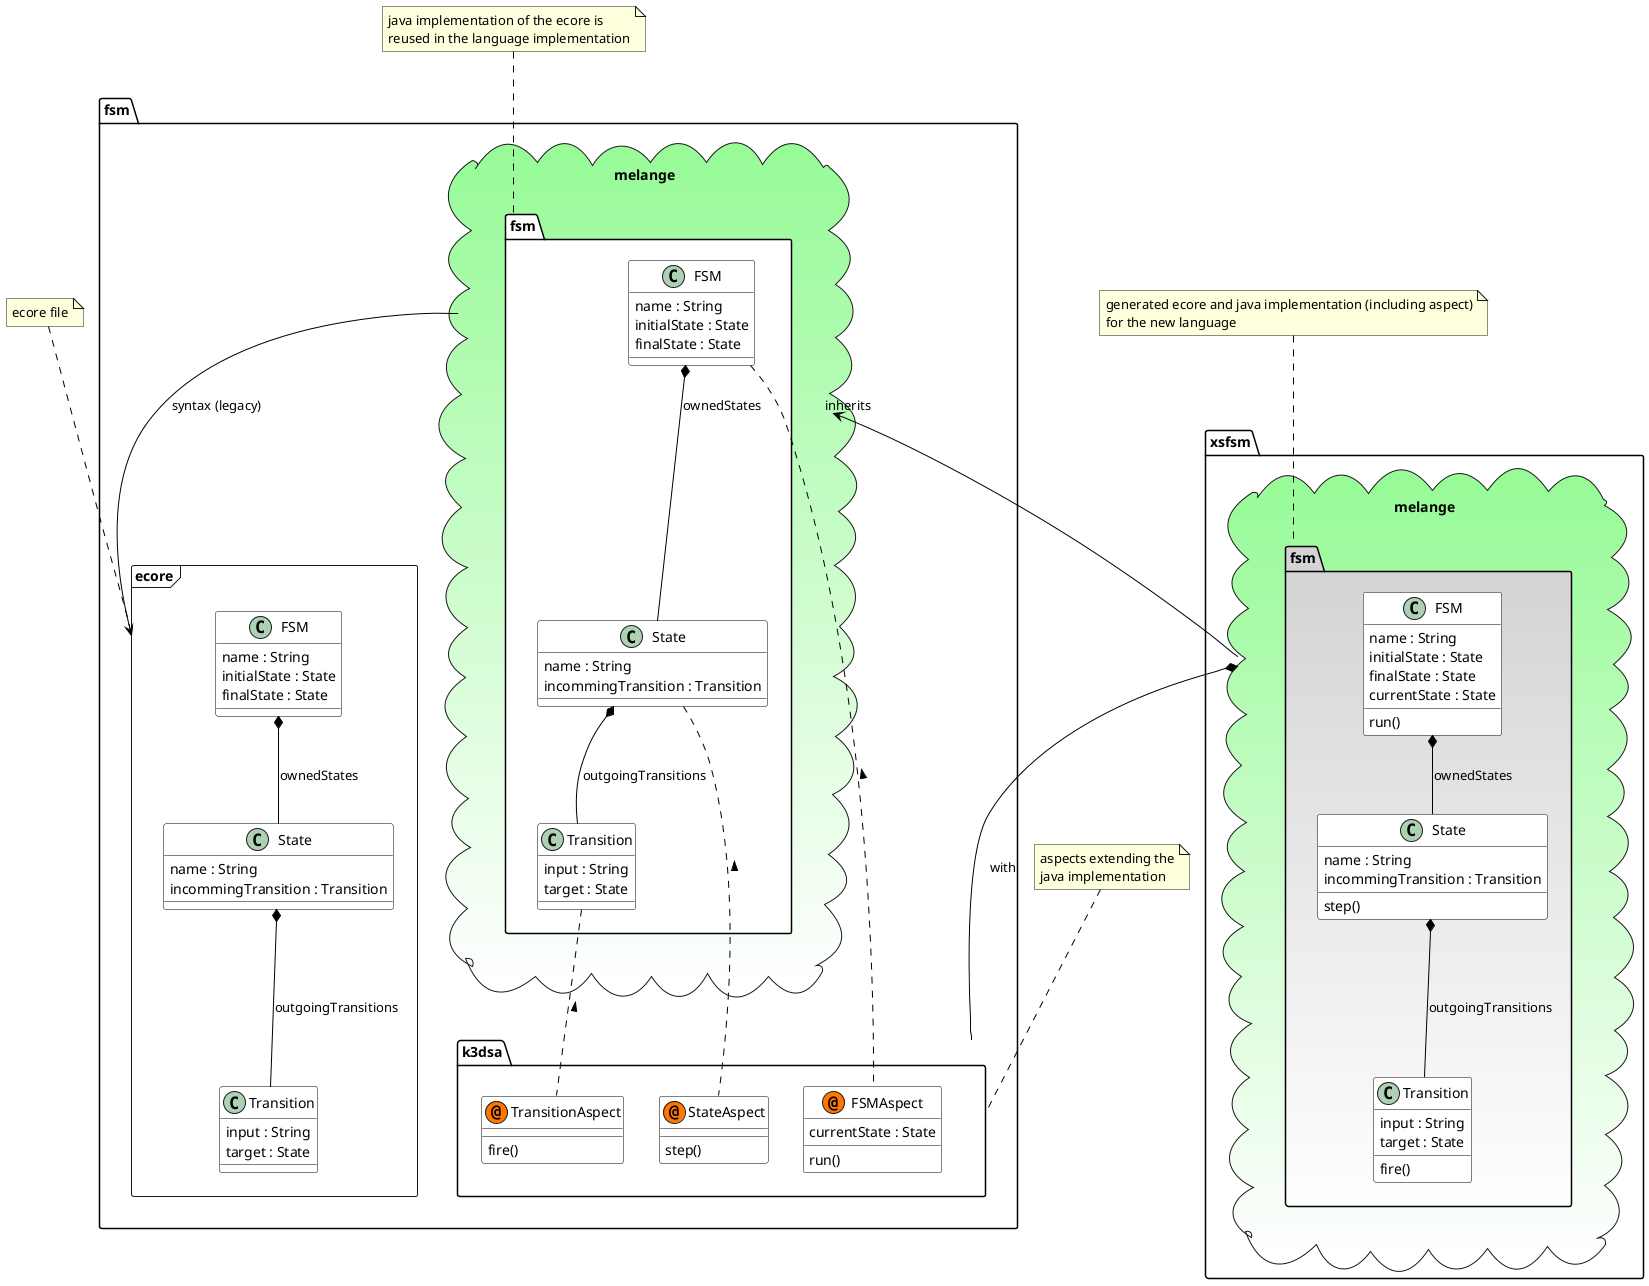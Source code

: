 @startuml
hide stereotype  
skinparam class {
	BackgroundColor White
	ArrowColor Black
	BorderColor Black
}

namespace fsm.ecore <<Frame>>  {

  class FSM {
    name : String
    initialState : State
    finalState : State
  }
  class State{
    name : String
    incommingTransition : Transition
  }
	class Transition{
		input : String
		target : State
	}
	FSM *-- State : ownedStates
	State *-- Transition : outgoingTransitions
}

note "ecore file" as N1
N1 .. fsm.ecore
 
namespace fsm.melange <<Cloud>> #PaleGreen-white {
	namespace fsm  #white {
	  class FSM {
	    name : String
	    initialState : State
	    finalState : State
	  }
	  class State{
	    name : String
	    incommingTransition : Transition
	  }
		class Transition{
			input : String
			target : State
		}
		FSM *-- State : ownedStates
		State *-- Transition : outgoingTransitions
	}
}

note "java implementation of the ecore is\nreused in the language implementation" as N2
N2 .. fsm.melange.fsm


namespace fsm.k3dsa   {
    class FSMAspect << (@,#FF7700) Aspect >>{
	    currentState : State
	    run()
	}
	class StateAspect << (@,#FF7700) Aspect >>{
	    step()
	}
	class TransitionAspect << (@,#FF7700) Aspect >>{
	    fire()
	}
}

note "aspects extending the\njava implementation" as N3
N3 .. fsm.k3dsa

fsm.melange.fsm.FSM .. fsm.k3dsa.FSMAspect  : <
fsm.melange.fsm.State .. fsm.k3dsa.StateAspect  : <
fsm.melange.fsm.Transition .. fsm.k3dsa.TransitionAspect  : <

namespace xsfsm.melange <<Cloud>> #PaleGreen-white {
	namespace fsm  #LightGray-white {
	  class FSM {
	    name : String
	    initialState : State
	    finalState : State
	    currentState : State
	    run()
	  }
	  class State{
	    name : String
	    incommingTransition : Transition
	    step()
	  }
	  class Transition{
	    input : String
	    target : State
	    fire()
	  }
	  FSM *-- State : ownedStates
	  State *-- Transition : outgoingTransitions
	}
}

note "generated ecore and java implementation (including aspect)\nfor the new language" as N4
N4 .. xsfsm.melange.fsm

fsm.melange --> fsm.ecore : syntax (legacy)
fsm.melange <-- xsfsm.melange : inherits
xsfsm.melange *-- fsm.k3dsa : with
@enduml